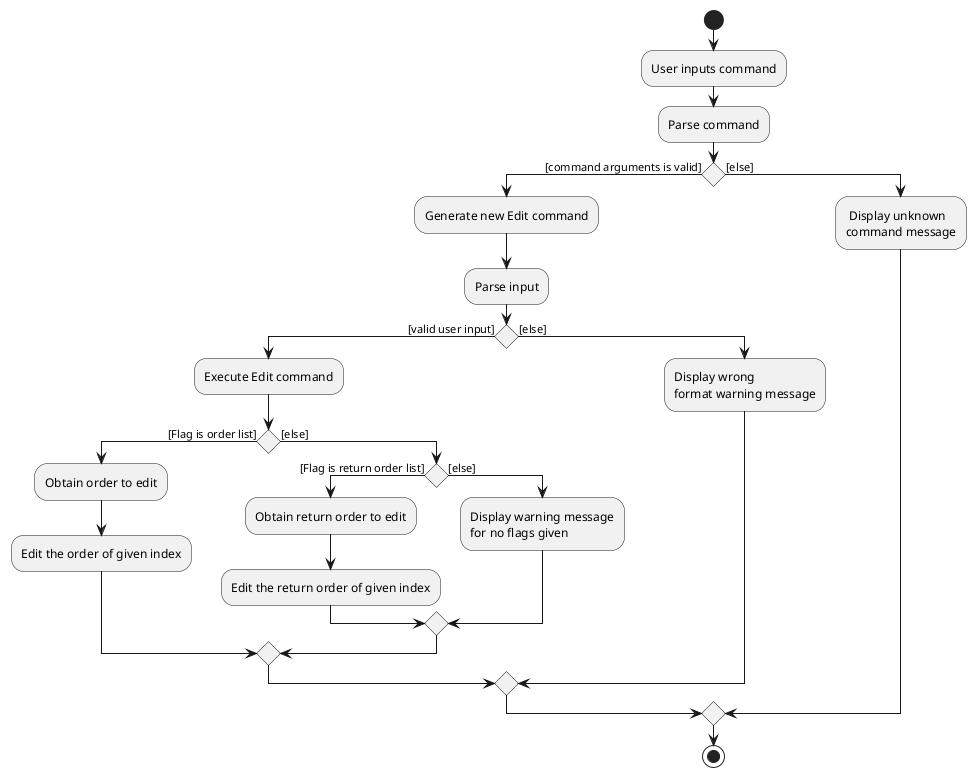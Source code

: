 @startuml
start
:User inputs command;
:Parse command;

if () then ([command arguments is valid])
    :Generate new Edit command;
    :Parse input;
    if () then ([valid user input])
        :Execute Edit command;
        if () then ([Flag is order list])
        :Obtain order to edit;
        :Edit the order of given index;
        else ([else])
            if () then ([Flag is return order list])
            :Obtain return order to edit;
            :Edit the return order of given index;
            else ([else])
            :Display warning message
            for no flags given;
            endif
        endif
    else ([else])
        :Display wrong
        format warning message;
    endif
else ([else])
    : Display unknown
    command message;
endif

stop
@enduml

